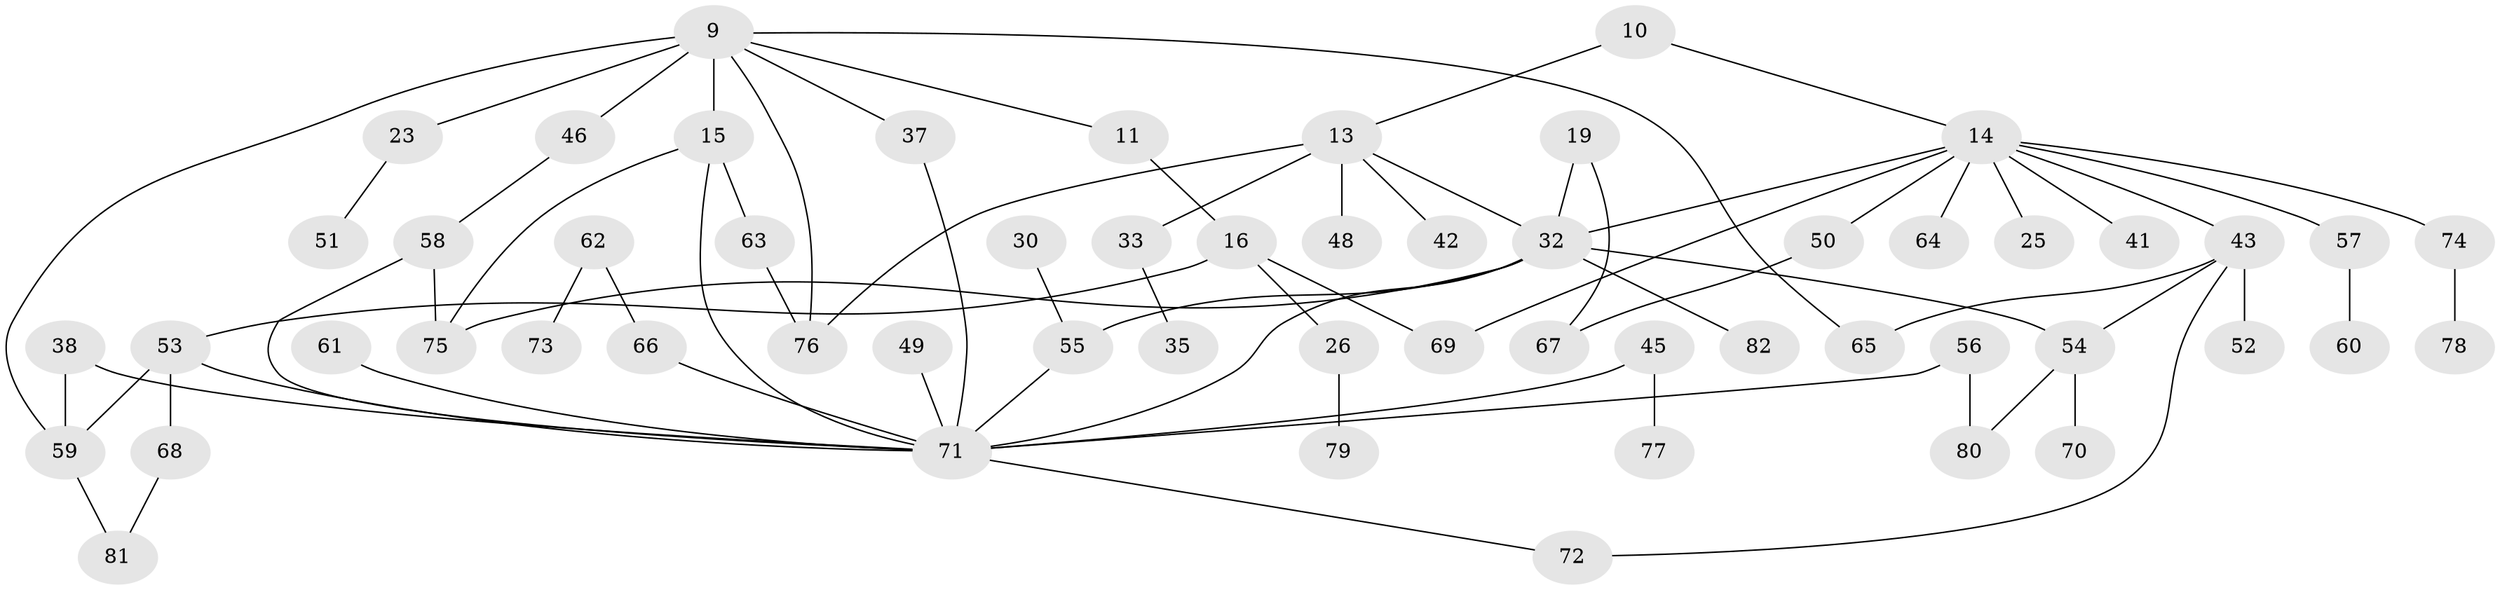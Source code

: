 // original degree distribution, {7: 0.012195121951219513, 4: 0.10975609756097561, 5: 0.036585365853658534, 3: 0.1951219512195122, 9: 0.024390243902439025, 6: 0.024390243902439025, 2: 0.3048780487804878, 1: 0.2926829268292683}
// Generated by graph-tools (version 1.1) at 2025/45/03/04/25 21:45:17]
// undirected, 57 vertices, 74 edges
graph export_dot {
graph [start="1"]
  node [color=gray90,style=filled];
  9;
  10;
  11;
  13 [super="+8"];
  14 [super="+7"];
  15 [super="+4"];
  16;
  19;
  23;
  25;
  26;
  30;
  32 [super="+1+3"];
  33;
  35;
  37;
  38;
  41;
  42;
  43 [super="+36"];
  45;
  46 [super="+20"];
  48;
  49;
  50;
  51;
  52;
  53;
  54 [super="+47"];
  55 [super="+24"];
  56;
  57;
  58 [super="+39"];
  59;
  60;
  61;
  62;
  63;
  64;
  65;
  66 [super="+29"];
  67;
  68;
  69;
  70;
  71 [super="+5+17+18"];
  72 [super="+31"];
  73;
  74 [super="+12"];
  75 [super="+44"];
  76 [super="+28"];
  77;
  78;
  79;
  80;
  81;
  82;
  9 -- 11;
  9 -- 23;
  9 -- 37;
  9 -- 59;
  9 -- 15 [weight=2];
  9 -- 65;
  9 -- 76;
  9 -- 46;
  10 -- 14;
  10 -- 13;
  11 -- 16;
  13 -- 42;
  13 -- 32;
  13 -- 33;
  13 -- 48;
  13 -- 76 [weight=2];
  14 -- 25;
  14 -- 41;
  14 -- 32 [weight=2];
  14 -- 64;
  14 -- 69;
  14 -- 43 [weight=2];
  14 -- 50;
  14 -- 57;
  14 -- 74;
  15 -- 63;
  15 -- 71;
  15 -- 75;
  16 -- 26;
  16 -- 69;
  16 -- 53;
  19 -- 67;
  19 -- 32;
  23 -- 51;
  26 -- 79;
  30 -- 55;
  32 -- 75;
  32 -- 82;
  32 -- 55 [weight=2];
  32 -- 71;
  32 -- 54;
  33 -- 35;
  37 -- 71;
  38 -- 59;
  38 -- 71;
  43 -- 65;
  43 -- 52;
  43 -- 54;
  43 -- 72;
  45 -- 77;
  45 -- 71;
  46 -- 58;
  49 -- 71;
  50 -- 67;
  53 -- 68;
  53 -- 59;
  53 -- 71;
  54 -- 80;
  54 -- 70;
  55 -- 71 [weight=2];
  56 -- 80;
  56 -- 71;
  57 -- 60;
  58 -- 71;
  58 -- 75;
  59 -- 81;
  61 -- 71;
  62 -- 73;
  62 -- 66;
  63 -- 76;
  66 -- 71;
  68 -- 81;
  71 -- 72;
  74 -- 78;
}
